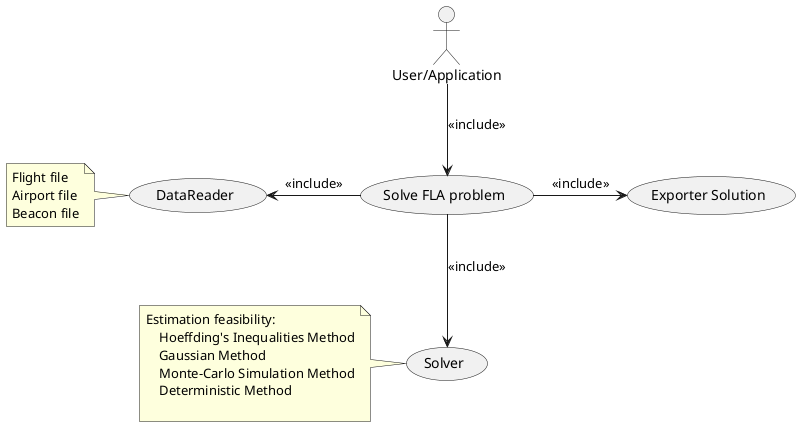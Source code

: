 @startuml
:User/Application: as User
User --> (Solve FLA problem):<<include>>
(Solve FLA problem) -l-> (DataReader):<<include>>
note left of (DataReader)
Flight file
Airport file
Beacon file
end note
(Solve FLA problem) --> (Solver):<<include>>
note left of (Solver)
Estimation feasibility:
    Hoeffding's Inequalities Method
    Gaussian Method
    Monte-Carlo Simulation Method
    Deterministic Method

end note
(Solve FLA problem) -r-> (Exporter Solution):<<include>>
@enduml